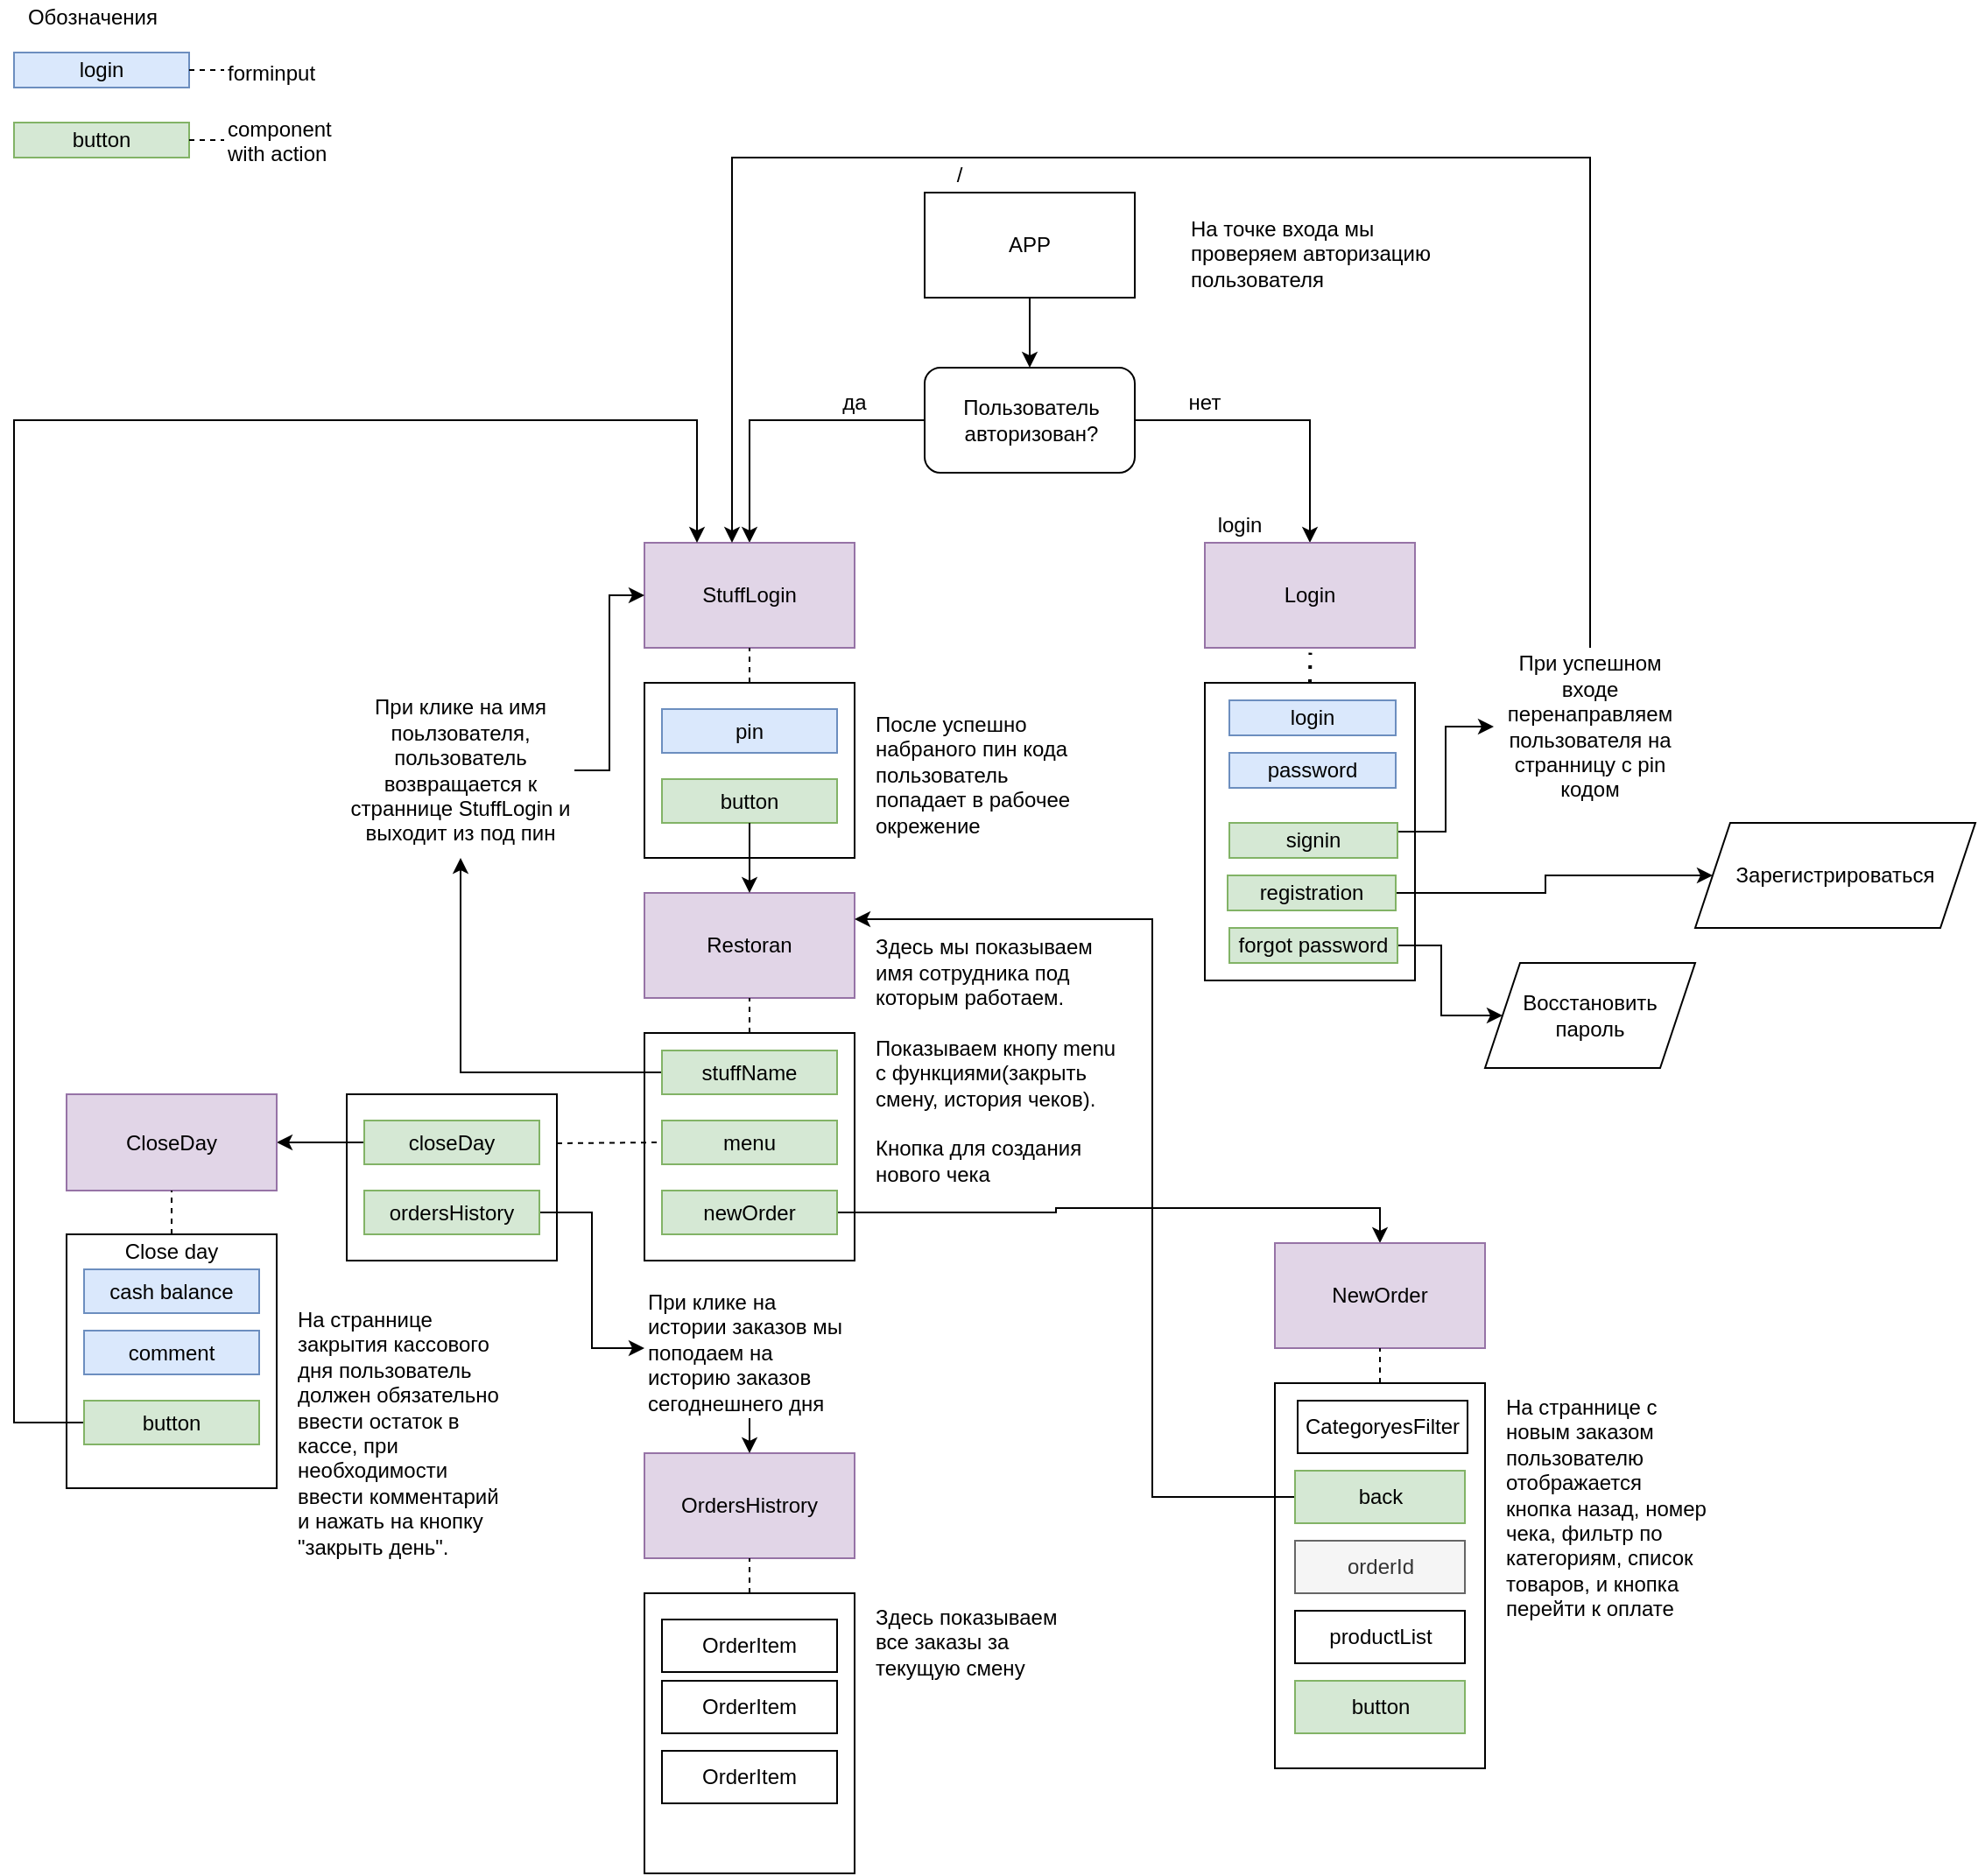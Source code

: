 <mxfile version="14.1.1" type="github" pages="2">
  <diagram id="w1IGCY3nbmWGk3qCiq3O" name="Scenarios">
    <mxGraphModel dx="2566" dy="2145" grid="1" gridSize="10" guides="1" tooltips="1" connect="1" arrows="1" fold="1" page="1" pageScale="1" pageWidth="827" pageHeight="1169" math="0" shadow="0">
      <root>
        <mxCell id="0" />
        <mxCell id="1" parent="0" />
        <mxCell id="aNe1XFJ8YNY24CfK5yjk-10" value="" style="rounded=0;whiteSpace=wrap;html=1;align=center;" vertex="1" parent="1">
          <mxGeometry x="400" y="320" width="120" height="170" as="geometry" />
        </mxCell>
        <mxCell id="w2oGDDwC-yfaYsdd0_vw-14" style="edgeStyle=orthogonalEdgeStyle;rounded=0;orthogonalLoop=1;jettySize=auto;html=1;exitX=0.5;exitY=1;exitDx=0;exitDy=0;entryX=0.5;entryY=0;entryDx=0;entryDy=0;" edge="1" parent="1" source="w2oGDDwC-yfaYsdd0_vw-1" target="w2oGDDwC-yfaYsdd0_vw-8">
          <mxGeometry relative="1" as="geometry" />
        </mxCell>
        <mxCell id="w2oGDDwC-yfaYsdd0_vw-1" value="APP" style="rounded=0;whiteSpace=wrap;html=1;" vertex="1" parent="1">
          <mxGeometry x="240" y="40" width="120" height="60" as="geometry" />
        </mxCell>
        <mxCell id="w2oGDDwC-yfaYsdd0_vw-2" value="На точке входа мы проверяем авторизацию пользователя" style="text;html=1;strokeColor=none;fillColor=none;align=left;verticalAlign=middle;whiteSpace=wrap;rounded=0;" vertex="1" parent="1">
          <mxGeometry x="390" y="50" width="170" height="50" as="geometry" />
        </mxCell>
        <mxCell id="w2oGDDwC-yfaYsdd0_vw-3" value="/" style="text;html=1;strokeColor=none;fillColor=none;align=center;verticalAlign=middle;whiteSpace=wrap;rounded=0;" vertex="1" parent="1">
          <mxGeometry x="240" y="20" width="40" height="20" as="geometry" />
        </mxCell>
        <mxCell id="w2oGDDwC-yfaYsdd0_vw-12" style="edgeStyle=orthogonalEdgeStyle;rounded=0;orthogonalLoop=1;jettySize=auto;html=1;exitX=0;exitY=0.5;exitDx=0;exitDy=0;" edge="1" parent="1" source="w2oGDDwC-yfaYsdd0_vw-8" target="w2oGDDwC-yfaYsdd0_vw-10">
          <mxGeometry relative="1" as="geometry" />
        </mxCell>
        <mxCell id="w2oGDDwC-yfaYsdd0_vw-16" style="edgeStyle=orthogonalEdgeStyle;rounded=0;orthogonalLoop=1;jettySize=auto;html=1;exitX=1;exitY=0.5;exitDx=0;exitDy=0;entryX=0.5;entryY=0;entryDx=0;entryDy=0;" edge="1" parent="1" source="w2oGDDwC-yfaYsdd0_vw-8" target="w2oGDDwC-yfaYsdd0_vw-15">
          <mxGeometry relative="1" as="geometry" />
        </mxCell>
        <mxCell id="w2oGDDwC-yfaYsdd0_vw-8" value="&lt;div style=&quot;text-align: center&quot;&gt;&lt;span&gt;Пользователь авторизован?&lt;/span&gt;&lt;/div&gt;" style="rounded=1;whiteSpace=wrap;html=1;align=left;" vertex="1" parent="1">
          <mxGeometry x="240" y="140" width="120" height="60" as="geometry" />
        </mxCell>
        <mxCell id="w2oGDDwC-yfaYsdd0_vw-10" value="StuffLogin" style="rounded=0;whiteSpace=wrap;html=1;align=center;fillColor=#e1d5e7;strokeColor=#9673a6;" vertex="1" parent="1">
          <mxGeometry x="80" y="240" width="120" height="60" as="geometry" />
        </mxCell>
        <mxCell id="w2oGDDwC-yfaYsdd0_vw-13" value="да" style="text;html=1;strokeColor=none;fillColor=none;align=center;verticalAlign=middle;whiteSpace=wrap;rounded=0;" vertex="1" parent="1">
          <mxGeometry x="180" y="150" width="40" height="20" as="geometry" />
        </mxCell>
        <mxCell id="w2oGDDwC-yfaYsdd0_vw-15" value="Login" style="rounded=0;whiteSpace=wrap;html=1;align=center;fillColor=#e1d5e7;strokeColor=#9673a6;" vertex="1" parent="1">
          <mxGeometry x="400" y="240" width="120" height="60" as="geometry" />
        </mxCell>
        <mxCell id="w2oGDDwC-yfaYsdd0_vw-17" value="нет" style="text;html=1;strokeColor=none;fillColor=none;align=center;verticalAlign=middle;whiteSpace=wrap;rounded=0;" vertex="1" parent="1">
          <mxGeometry x="380" y="150" width="40" height="20" as="geometry" />
        </mxCell>
        <mxCell id="w2oGDDwC-yfaYsdd0_vw-31" value="Восстановить пароль" style="shape=parallelogram;perimeter=parallelogramPerimeter;whiteSpace=wrap;html=1;fixedSize=1;align=center;" vertex="1" parent="1">
          <mxGeometry x="560" y="480" width="120" height="60" as="geometry" />
        </mxCell>
        <mxCell id="w2oGDDwC-yfaYsdd0_vw-33" value="Зарегистрироваться" style="shape=parallelogram;perimeter=parallelogramPerimeter;whiteSpace=wrap;html=1;fixedSize=1;align=center;" vertex="1" parent="1">
          <mxGeometry x="680" y="400" width="160" height="60" as="geometry" />
        </mxCell>
        <mxCell id="w2oGDDwC-yfaYsdd0_vw-34" value="login" style="text;html=1;strokeColor=none;fillColor=none;align=center;verticalAlign=middle;whiteSpace=wrap;rounded=0;" vertex="1" parent="1">
          <mxGeometry x="400" y="220" width="40" height="20" as="geometry" />
        </mxCell>
        <mxCell id="aNe1XFJ8YNY24CfK5yjk-3" value="Restoran" style="rounded=0;whiteSpace=wrap;html=1;align=center;fillColor=#e1d5e7;strokeColor=#9673a6;" vertex="1" parent="1">
          <mxGeometry x="80" y="440" width="120" height="60" as="geometry" />
        </mxCell>
        <mxCell id="aNe1XFJ8YNY24CfK5yjk-7" value="login" style="rounded=0;whiteSpace=wrap;html=1;align=center;fillColor=#dae8fc;strokeColor=#6c8ebf;" vertex="1" parent="1">
          <mxGeometry x="414" y="330" width="95" height="20" as="geometry" />
        </mxCell>
        <mxCell id="aNe1XFJ8YNY24CfK5yjk-8" value="password" style="rounded=0;whiteSpace=wrap;html=1;align=center;fillColor=#dae8fc;strokeColor=#6c8ebf;" vertex="1" parent="1">
          <mxGeometry x="414" y="360" width="95" height="20" as="geometry" />
        </mxCell>
        <mxCell id="avErxySmuJCmImi-LPeo-18" style="edgeStyle=orthogonalEdgeStyle;rounded=0;orthogonalLoop=1;jettySize=auto;html=1;exitX=1;exitY=0.25;exitDx=0;exitDy=0;entryX=0;entryY=0.5;entryDx=0;entryDy=0;" edge="1" parent="1" source="aNe1XFJ8YNY24CfK5yjk-11" target="aNe1XFJ8YNY24CfK5yjk-15">
          <mxGeometry relative="1" as="geometry" />
        </mxCell>
        <mxCell id="aNe1XFJ8YNY24CfK5yjk-11" value="signin" style="rounded=0;whiteSpace=wrap;html=1;align=center;fillColor=#d5e8d4;strokeColor=#82b366;" vertex="1" parent="1">
          <mxGeometry x="414" y="400" width="96" height="20" as="geometry" />
        </mxCell>
        <mxCell id="avErxySmuJCmImi-LPeo-17" style="edgeStyle=orthogonalEdgeStyle;rounded=0;orthogonalLoop=1;jettySize=auto;html=1;exitX=1;exitY=0.5;exitDx=0;exitDy=0;entryX=0;entryY=0.5;entryDx=0;entryDy=0;" edge="1" parent="1" source="aNe1XFJ8YNY24CfK5yjk-12" target="w2oGDDwC-yfaYsdd0_vw-33">
          <mxGeometry relative="1" as="geometry" />
        </mxCell>
        <mxCell id="aNe1XFJ8YNY24CfK5yjk-12" value="registration" style="rounded=0;whiteSpace=wrap;html=1;align=center;fillColor=#d5e8d4;strokeColor=#82b366;" vertex="1" parent="1">
          <mxGeometry x="413" y="430" width="96" height="20" as="geometry" />
        </mxCell>
        <mxCell id="avErxySmuJCmImi-LPeo-16" style="edgeStyle=orthogonalEdgeStyle;rounded=0;orthogonalLoop=1;jettySize=auto;html=1;entryX=0;entryY=0.5;entryDx=0;entryDy=0;" edge="1" parent="1" source="aNe1XFJ8YNY24CfK5yjk-13" target="w2oGDDwC-yfaYsdd0_vw-31">
          <mxGeometry relative="1" as="geometry" />
        </mxCell>
        <mxCell id="aNe1XFJ8YNY24CfK5yjk-13" value="forgot password" style="rounded=0;whiteSpace=wrap;html=1;align=center;fillColor=#d5e8d4;strokeColor=#82b366;" vertex="1" parent="1">
          <mxGeometry x="414" y="460" width="96" height="20" as="geometry" />
        </mxCell>
        <mxCell id="aNe1XFJ8YNY24CfK5yjk-14" value="" style="endArrow=none;dashed=1;html=1;dashPattern=1 3;strokeWidth=2;entryX=0.502;entryY=1.047;entryDx=0;entryDy=0;entryPerimeter=0;exitX=0.5;exitY=0;exitDx=0;exitDy=0;" edge="1" parent="1" source="aNe1XFJ8YNY24CfK5yjk-10" target="w2oGDDwC-yfaYsdd0_vw-15">
          <mxGeometry width="50" height="50" relative="1" as="geometry">
            <mxPoint x="400" y="380" as="sourcePoint" />
            <mxPoint x="457" y="310" as="targetPoint" />
          </mxGeometry>
        </mxCell>
        <mxCell id="aNe1XFJ8YNY24CfK5yjk-18" style="edgeStyle=orthogonalEdgeStyle;rounded=0;orthogonalLoop=1;jettySize=auto;html=1;exitX=0.5;exitY=0;exitDx=0;exitDy=0;" edge="1" parent="1" source="aNe1XFJ8YNY24CfK5yjk-15">
          <mxGeometry relative="1" as="geometry">
            <mxPoint x="130" y="240" as="targetPoint" />
            <Array as="points">
              <mxPoint x="620" y="20" />
              <mxPoint x="130" y="20" />
            </Array>
          </mxGeometry>
        </mxCell>
        <mxCell id="aNe1XFJ8YNY24CfK5yjk-15" value="При успешном входе перенаправляем пользователя на странницу с pin кодом" style="text;html=1;strokeColor=none;fillColor=none;align=center;verticalAlign=middle;whiteSpace=wrap;rounded=0;" vertex="1" parent="1">
          <mxGeometry x="565" y="300" width="110" height="90" as="geometry" />
        </mxCell>
        <mxCell id="aNe1XFJ8YNY24CfK5yjk-27" value="" style="endArrow=none;dashed=1;html=1;entryX=0.5;entryY=1;entryDx=0;entryDy=0;exitX=0.5;exitY=0;exitDx=0;exitDy=0;" edge="1" parent="1" source="aNe1XFJ8YNY24CfK5yjk-24" target="w2oGDDwC-yfaYsdd0_vw-10">
          <mxGeometry width="50" height="50" relative="1" as="geometry">
            <mxPoint x="61" y="270" as="sourcePoint" />
            <mxPoint x="110" y="280" as="targetPoint" />
          </mxGeometry>
        </mxCell>
        <mxCell id="aNe1XFJ8YNY24CfK5yjk-32" value="" style="rounded=0;whiteSpace=wrap;html=1;align=right;" vertex="1" parent="1">
          <mxGeometry x="80" y="520" width="120" height="130" as="geometry" />
        </mxCell>
        <mxCell id="aNe1XFJ8YNY24CfK5yjk-33" value="" style="endArrow=none;dashed=1;html=1;entryX=0.5;entryY=1;entryDx=0;entryDy=0;exitX=0.5;exitY=0;exitDx=0;exitDy=0;" edge="1" parent="1" source="aNe1XFJ8YNY24CfK5yjk-32" target="aNe1XFJ8YNY24CfK5yjk-3">
          <mxGeometry width="50" height="50" relative="1" as="geometry">
            <mxPoint x="170" y="570" as="sourcePoint" />
            <mxPoint x="220" y="520" as="targetPoint" />
          </mxGeometry>
        </mxCell>
        <mxCell id="aNe1XFJ8YNY24CfK5yjk-48" style="edgeStyle=orthogonalEdgeStyle;rounded=0;orthogonalLoop=1;jettySize=auto;html=1;exitX=0;exitY=0.5;exitDx=0;exitDy=0;entryX=0.5;entryY=1;entryDx=0;entryDy=0;" edge="1" parent="1" source="aNe1XFJ8YNY24CfK5yjk-36" target="aNe1XFJ8YNY24CfK5yjk-51">
          <mxGeometry relative="1" as="geometry">
            <mxPoint x="-180" y="510" as="targetPoint" />
          </mxGeometry>
        </mxCell>
        <mxCell id="aNe1XFJ8YNY24CfK5yjk-36" value="stuffName" style="rounded=0;whiteSpace=wrap;html=1;align=center;fillColor=#d5e8d4;strokeColor=#82b366;" vertex="1" parent="1">
          <mxGeometry x="90" y="530" width="100" height="25" as="geometry" />
        </mxCell>
        <mxCell id="aNe1XFJ8YNY24CfK5yjk-38" value="menu" style="rounded=0;whiteSpace=wrap;html=1;align=center;fillColor=#d5e8d4;strokeColor=#82b366;" vertex="1" parent="1">
          <mxGeometry x="90" y="570" width="100" height="25" as="geometry" />
        </mxCell>
        <mxCell id="avErxySmuJCmImi-LPeo-57" style="edgeStyle=orthogonalEdgeStyle;rounded=0;orthogonalLoop=1;jettySize=auto;html=1;" edge="1" parent="1" source="aNe1XFJ8YNY24CfK5yjk-39" target="avErxySmuJCmImi-LPeo-47">
          <mxGeometry relative="1" as="geometry" />
        </mxCell>
        <mxCell id="aNe1XFJ8YNY24CfK5yjk-39" value="newOrder" style="rounded=0;whiteSpace=wrap;html=1;align=center;fillColor=#d5e8d4;strokeColor=#82b366;" vertex="1" parent="1">
          <mxGeometry x="90" y="610" width="100" height="25" as="geometry" />
        </mxCell>
        <mxCell id="aNe1XFJ8YNY24CfK5yjk-40" value="" style="endArrow=none;dashed=1;html=1;entryX=0;entryY=0.5;entryDx=0;entryDy=0;" edge="1" parent="1" target="aNe1XFJ8YNY24CfK5yjk-38">
          <mxGeometry width="50" height="50" relative="1" as="geometry">
            <mxPoint x="30" y="583" as="sourcePoint" />
            <mxPoint y="540" as="targetPoint" />
          </mxGeometry>
        </mxCell>
        <mxCell id="aNe1XFJ8YNY24CfK5yjk-42" value="" style="rounded=0;whiteSpace=wrap;html=1;align=right;" vertex="1" parent="1">
          <mxGeometry x="-90" y="555" width="120" height="95" as="geometry" />
        </mxCell>
        <mxCell id="avErxySmuJCmImi-LPeo-3" style="edgeStyle=orthogonalEdgeStyle;rounded=0;orthogonalLoop=1;jettySize=auto;html=1;exitX=0;exitY=0.5;exitDx=0;exitDy=0;entryX=1;entryY=0.5;entryDx=0;entryDy=0;" edge="1" parent="1" source="aNe1XFJ8YNY24CfK5yjk-44" target="avErxySmuJCmImi-LPeo-2">
          <mxGeometry relative="1" as="geometry" />
        </mxCell>
        <mxCell id="aNe1XFJ8YNY24CfK5yjk-44" value="closeDay" style="rounded=0;whiteSpace=wrap;html=1;align=center;fillColor=#d5e8d4;strokeColor=#82b366;" vertex="1" parent="1">
          <mxGeometry x="-80" y="570" width="100" height="25" as="geometry" />
        </mxCell>
        <mxCell id="avErxySmuJCmImi-LPeo-22" style="edgeStyle=orthogonalEdgeStyle;rounded=0;orthogonalLoop=1;jettySize=auto;html=1;entryX=0;entryY=0.5;entryDx=0;entryDy=0;" edge="1" parent="1" source="aNe1XFJ8YNY24CfK5yjk-46" target="avErxySmuJCmImi-LPeo-21">
          <mxGeometry relative="1" as="geometry" />
        </mxCell>
        <mxCell id="aNe1XFJ8YNY24CfK5yjk-46" value="ordersHistory" style="rounded=0;whiteSpace=wrap;html=1;align=center;fillColor=#d5e8d4;strokeColor=#82b366;" vertex="1" parent="1">
          <mxGeometry x="-80" y="610" width="100" height="25" as="geometry" />
        </mxCell>
        <mxCell id="avErxySmuJCmImi-LPeo-43" style="edgeStyle=orthogonalEdgeStyle;rounded=0;orthogonalLoop=1;jettySize=auto;html=1;entryX=0;entryY=0.5;entryDx=0;entryDy=0;" edge="1" parent="1" source="aNe1XFJ8YNY24CfK5yjk-51" target="w2oGDDwC-yfaYsdd0_vw-10">
          <mxGeometry relative="1" as="geometry" />
        </mxCell>
        <mxCell id="aNe1XFJ8YNY24CfK5yjk-51" value="При клике на имя поьлзователя, пользователь возвращается к страннице StuffLogin и выходит из под пин" style="text;html=1;strokeColor=none;fillColor=none;align=center;verticalAlign=middle;whiteSpace=wrap;rounded=0;" vertex="1" parent="1">
          <mxGeometry x="-90" y="320" width="130" height="100" as="geometry" />
        </mxCell>
        <mxCell id="avErxySmuJCmImi-LPeo-2" value="CloseDay" style="rounded=0;whiteSpace=wrap;html=1;align=center;fillColor=#e1d5e7;strokeColor=#9673a6;" vertex="1" parent="1">
          <mxGeometry x="-250" y="555" width="120" height="55" as="geometry" />
        </mxCell>
        <mxCell id="avErxySmuJCmImi-LPeo-4" value="" style="rounded=0;whiteSpace=wrap;html=1;align=right;" vertex="1" parent="1">
          <mxGeometry x="-250" y="635" width="120" height="145" as="geometry" />
        </mxCell>
        <mxCell id="avErxySmuJCmImi-LPeo-12" style="edgeStyle=orthogonalEdgeStyle;rounded=0;orthogonalLoop=1;jettySize=auto;html=1;exitX=0;exitY=0.5;exitDx=0;exitDy=0;entryX=0.25;entryY=0;entryDx=0;entryDy=0;" edge="1" parent="1" source="avErxySmuJCmImi-LPeo-10" target="w2oGDDwC-yfaYsdd0_vw-10">
          <mxGeometry relative="1" as="geometry">
            <mxPoint x="110" y="170" as="targetPoint" />
            <Array as="points">
              <mxPoint x="-280" y="743" />
              <mxPoint x="-280" y="170" />
              <mxPoint x="110" y="170" />
            </Array>
          </mxGeometry>
        </mxCell>
        <mxCell id="avErxySmuJCmImi-LPeo-5" value="cash balance" style="rounded=0;whiteSpace=wrap;html=1;align=center;fillColor=#dae8fc;strokeColor=#6c8ebf;" vertex="1" parent="1">
          <mxGeometry x="-240" y="655" width="100" height="25" as="geometry" />
        </mxCell>
        <mxCell id="avErxySmuJCmImi-LPeo-6" value="Close day" style="text;html=1;strokeColor=none;fillColor=none;align=center;verticalAlign=middle;whiteSpace=wrap;rounded=0;" vertex="1" parent="1">
          <mxGeometry x="-250" y="635" width="120" height="20" as="geometry" />
        </mxCell>
        <mxCell id="avErxySmuJCmImi-LPeo-7" value="comment" style="rounded=0;whiteSpace=wrap;html=1;align=center;fillColor=#dae8fc;strokeColor=#6c8ebf;" vertex="1" parent="1">
          <mxGeometry x="-240" y="690" width="100" height="25" as="geometry" />
        </mxCell>
        <mxCell id="avErxySmuJCmImi-LPeo-10" value="button" style="rounded=0;whiteSpace=wrap;html=1;align=center;fillColor=#d5e8d4;strokeColor=#82b366;" vertex="1" parent="1">
          <mxGeometry x="-240" y="730" width="100" height="25" as="geometry" />
        </mxCell>
        <mxCell id="avErxySmuJCmImi-LPeo-11" value="На страннице закрытия кассового дня пользователь должен обязательно ввести остаток в кассе, при необходимости ввести комментарий и нажать на кнопку &quot;закрыть день&quot;.&amp;nbsp;" style="text;html=1;strokeColor=none;fillColor=none;align=left;verticalAlign=top;whiteSpace=wrap;rounded=0;" vertex="1" parent="1">
          <mxGeometry x="-120" y="670" width="120" height="170" as="geometry" />
        </mxCell>
        <mxCell id="avErxySmuJCmImi-LPeo-13" value="" style="endArrow=none;dashed=1;html=1;entryX=0.5;entryY=1;entryDx=0;entryDy=0;exitX=0.5;exitY=0;exitDx=0;exitDy=0;" edge="1" parent="1" source="avErxySmuJCmImi-LPeo-6" target="avErxySmuJCmImi-LPeo-2">
          <mxGeometry width="50" height="50" relative="1" as="geometry">
            <mxPoint x="-210" y="650" as="sourcePoint" />
            <mxPoint x="-160" y="600" as="targetPoint" />
          </mxGeometry>
        </mxCell>
        <mxCell id="avErxySmuJCmImi-LPeo-20" value="OrdersHistrory" style="rounded=0;whiteSpace=wrap;html=1;align=center;fillColor=#e1d5e7;strokeColor=#9673a6;" vertex="1" parent="1">
          <mxGeometry x="80" y="760" width="120" height="60" as="geometry" />
        </mxCell>
        <mxCell id="avErxySmuJCmImi-LPeo-23" style="edgeStyle=orthogonalEdgeStyle;rounded=0;orthogonalLoop=1;jettySize=auto;html=1;exitX=0.5;exitY=1;exitDx=0;exitDy=0;entryX=0.5;entryY=0;entryDx=0;entryDy=0;" edge="1" parent="1" source="avErxySmuJCmImi-LPeo-21" target="avErxySmuJCmImi-LPeo-20">
          <mxGeometry relative="1" as="geometry" />
        </mxCell>
        <mxCell id="avErxySmuJCmImi-LPeo-21" value="При клике на истории заказов мы поподаем на историю заказов сегоднешнего дня" style="text;html=1;strokeColor=none;fillColor=none;align=left;verticalAlign=top;whiteSpace=wrap;rounded=0;" vertex="1" parent="1">
          <mxGeometry x="80" y="660" width="120" height="80" as="geometry" />
        </mxCell>
        <mxCell id="avErxySmuJCmImi-LPeo-24" value="" style="rounded=0;whiteSpace=wrap;html=1;align=center;" vertex="1" parent="1">
          <mxGeometry x="80" y="840" width="120" height="160" as="geometry" />
        </mxCell>
        <mxCell id="avErxySmuJCmImi-LPeo-25" value="" style="endArrow=none;dashed=1;html=1;entryX=0.5;entryY=1;entryDx=0;entryDy=0;exitX=0.5;exitY=0;exitDx=0;exitDy=0;" edge="1" parent="1" source="avErxySmuJCmImi-LPeo-24" target="avErxySmuJCmImi-LPeo-20">
          <mxGeometry width="50" height="50" relative="1" as="geometry">
            <mxPoint x="110" y="860" as="sourcePoint" />
            <mxPoint x="160" y="810" as="targetPoint" />
          </mxGeometry>
        </mxCell>
        <mxCell id="avErxySmuJCmImi-LPeo-26" value="Здесь показываем все заказы за текущую смену" style="text;html=1;strokeColor=none;fillColor=none;align=left;verticalAlign=top;whiteSpace=wrap;rounded=0;" vertex="1" parent="1">
          <mxGeometry x="210" y="840" width="120" height="60" as="geometry" />
        </mxCell>
        <mxCell id="avErxySmuJCmImi-LPeo-27" value="OrderItem" style="rounded=0;whiteSpace=wrap;html=1;align=center;" vertex="1" parent="1">
          <mxGeometry x="90" y="855" width="100" height="30" as="geometry" />
        </mxCell>
        <mxCell id="avErxySmuJCmImi-LPeo-29" value="OrderItem" style="rounded=0;whiteSpace=wrap;html=1;align=center;" vertex="1" parent="1">
          <mxGeometry x="90" y="890" width="100" height="30" as="geometry" />
        </mxCell>
        <mxCell id="avErxySmuJCmImi-LPeo-30" value="OrderItem" style="rounded=0;whiteSpace=wrap;html=1;align=center;" vertex="1" parent="1">
          <mxGeometry x="90" y="930" width="100" height="30" as="geometry" />
        </mxCell>
        <mxCell id="avErxySmuJCmImi-LPeo-32" value="login" style="rounded=0;whiteSpace=wrap;html=1;align=center;fillColor=#dae8fc;strokeColor=#6c8ebf;" vertex="1" parent="1">
          <mxGeometry x="-280" y="-40" width="100" height="20" as="geometry" />
        </mxCell>
        <mxCell id="avErxySmuJCmImi-LPeo-33" value="Обозначения" style="text;html=1;strokeColor=none;fillColor=none;align=center;verticalAlign=middle;whiteSpace=wrap;rounded=0;" vertex="1" parent="1">
          <mxGeometry x="-280" y="-70" width="90" height="20" as="geometry" />
        </mxCell>
        <mxCell id="avErxySmuJCmImi-LPeo-34" value="forminput" style="text;html=1;strokeColor=none;fillColor=none;align=left;verticalAlign=top;whiteSpace=wrap;rounded=0;" vertex="1" parent="1">
          <mxGeometry x="-160" y="-42.5" width="60" height="25" as="geometry" />
        </mxCell>
        <mxCell id="avErxySmuJCmImi-LPeo-35" value="" style="endArrow=none;dashed=1;html=1;entryX=0;entryY=0.5;entryDx=0;entryDy=0;exitX=1;exitY=0.5;exitDx=0;exitDy=0;" edge="1" parent="1" source="avErxySmuJCmImi-LPeo-32" target="avErxySmuJCmImi-LPeo-34">
          <mxGeometry width="50" height="50" relative="1" as="geometry">
            <mxPoint x="-180" y="80" as="sourcePoint" />
            <mxPoint x="-130" y="30" as="targetPoint" />
          </mxGeometry>
        </mxCell>
        <mxCell id="avErxySmuJCmImi-LPeo-36" value="button" style="rounded=0;whiteSpace=wrap;html=1;align=center;fillColor=#d5e8d4;strokeColor=#82b366;" vertex="1" parent="1">
          <mxGeometry x="-280" width="100" height="20" as="geometry" />
        </mxCell>
        <mxCell id="avErxySmuJCmImi-LPeo-37" value="component with action" style="text;html=1;strokeColor=none;fillColor=none;align=left;verticalAlign=top;whiteSpace=wrap;rounded=0;" vertex="1" parent="1">
          <mxGeometry x="-160" y="-10" width="80" height="40" as="geometry" />
        </mxCell>
        <mxCell id="avErxySmuJCmImi-LPeo-38" value="" style="endArrow=none;dashed=1;html=1;entryX=0;entryY=0.5;entryDx=0;entryDy=0;exitX=1;exitY=0.5;exitDx=0;exitDy=0;" edge="1" parent="1" source="avErxySmuJCmImi-LPeo-36" target="avErxySmuJCmImi-LPeo-37">
          <mxGeometry width="50" height="50" relative="1" as="geometry">
            <mxPoint x="-200" y="40" as="sourcePoint" />
            <mxPoint x="-150" y="-10" as="targetPoint" />
          </mxGeometry>
        </mxCell>
        <mxCell id="avErxySmuJCmImi-LPeo-41" value="" style="group" vertex="1" connectable="0" parent="1">
          <mxGeometry x="80" y="320" width="120" height="100" as="geometry" />
        </mxCell>
        <mxCell id="aNe1XFJ8YNY24CfK5yjk-24" value="" style="rounded=0;whiteSpace=wrap;html=1;align=center;" vertex="1" parent="avErxySmuJCmImi-LPeo-41">
          <mxGeometry width="120" height="100" as="geometry" />
        </mxCell>
        <mxCell id="aNe1XFJ8YNY24CfK5yjk-25" value="pin" style="rounded=0;whiteSpace=wrap;html=1;align=center;fillColor=#dae8fc;strokeColor=#6c8ebf;" vertex="1" parent="avErxySmuJCmImi-LPeo-41">
          <mxGeometry x="10" y="15" width="100" height="25" as="geometry" />
        </mxCell>
        <mxCell id="aNe1XFJ8YNY24CfK5yjk-28" value="button" style="rounded=0;whiteSpace=wrap;html=1;align=center;fillColor=#d5e8d4;strokeColor=#82b366;" vertex="1" parent="avErxySmuJCmImi-LPeo-41">
          <mxGeometry x="10" y="55" width="100" height="25" as="geometry" />
        </mxCell>
        <mxCell id="aNe1XFJ8YNY24CfK5yjk-29" style="edgeStyle=orthogonalEdgeStyle;rounded=0;orthogonalLoop=1;jettySize=auto;html=1;exitX=0.5;exitY=1;exitDx=0;exitDy=0;" edge="1" parent="avErxySmuJCmImi-LPeo-41" source="aNe1XFJ8YNY24CfK5yjk-24" target="aNe1XFJ8YNY24CfK5yjk-24">
          <mxGeometry relative="1" as="geometry" />
        </mxCell>
        <mxCell id="avErxySmuJCmImi-LPeo-42" style="edgeStyle=orthogonalEdgeStyle;rounded=0;orthogonalLoop=1;jettySize=auto;html=1;exitX=0.5;exitY=1;exitDx=0;exitDy=0;entryX=0.5;entryY=0;entryDx=0;entryDy=0;" edge="1" parent="1" source="aNe1XFJ8YNY24CfK5yjk-28" target="aNe1XFJ8YNY24CfK5yjk-3">
          <mxGeometry relative="1" as="geometry" />
        </mxCell>
        <mxCell id="avErxySmuJCmImi-LPeo-47" value="NewOrder" style="rounded=0;whiteSpace=wrap;html=1;align=center;fillColor=#e1d5e7;strokeColor=#9673a6;" vertex="1" parent="1">
          <mxGeometry x="440" y="640" width="120" height="60" as="geometry" />
        </mxCell>
        <mxCell id="avErxySmuJCmImi-LPeo-48" value="" style="rounded=0;whiteSpace=wrap;html=1;align=center;" vertex="1" parent="1">
          <mxGeometry x="440" y="720" width="120" height="220" as="geometry" />
        </mxCell>
        <mxCell id="avErxySmuJCmImi-LPeo-49" value="На страннице с новым заказом пользователю отображается кнопка назад, номер чека, фильтр по категориям, список товаров, и кнопка перейти к оплате" style="text;html=1;strokeColor=none;fillColor=none;align=left;verticalAlign=top;whiteSpace=wrap;rounded=0;" vertex="1" parent="1">
          <mxGeometry x="570" y="720" width="120" height="140" as="geometry" />
        </mxCell>
        <mxCell id="avErxySmuJCmImi-LPeo-51" value="CategoryesFilter" style="rounded=0;whiteSpace=wrap;html=1;align=center;" vertex="1" parent="1">
          <mxGeometry x="453" y="730" width="97" height="30" as="geometry" />
        </mxCell>
        <mxCell id="avErxySmuJCmImi-LPeo-59" style="edgeStyle=orthogonalEdgeStyle;rounded=0;orthogonalLoop=1;jettySize=auto;html=1;entryX=1;entryY=0.25;entryDx=0;entryDy=0;" edge="1" parent="1" source="avErxySmuJCmImi-LPeo-52" target="aNe1XFJ8YNY24CfK5yjk-3">
          <mxGeometry relative="1" as="geometry">
            <mxPoint x="380" y="490" as="targetPoint" />
            <Array as="points">
              <mxPoint x="370" y="785" />
              <mxPoint x="370" y="455" />
            </Array>
          </mxGeometry>
        </mxCell>
        <mxCell id="avErxySmuJCmImi-LPeo-52" value="back" style="rounded=0;whiteSpace=wrap;html=1;align=center;fillColor=#d5e8d4;strokeColor=#82b366;" vertex="1" parent="1">
          <mxGeometry x="451.5" y="770" width="97" height="30" as="geometry" />
        </mxCell>
        <mxCell id="avErxySmuJCmImi-LPeo-53" value="orderId" style="rounded=0;whiteSpace=wrap;html=1;align=center;fillColor=#f5f5f5;strokeColor=#666666;fontColor=#333333;" vertex="1" parent="1">
          <mxGeometry x="451.5" y="810" width="97" height="30" as="geometry" />
        </mxCell>
        <mxCell id="avErxySmuJCmImi-LPeo-54" value="productList" style="rounded=0;whiteSpace=wrap;html=1;align=center;" vertex="1" parent="1">
          <mxGeometry x="451.5" y="850" width="97" height="30" as="geometry" />
        </mxCell>
        <mxCell id="avErxySmuJCmImi-LPeo-55" value="button" style="rounded=0;whiteSpace=wrap;html=1;align=center;fillColor=#d5e8d4;strokeColor=#82b366;" vertex="1" parent="1">
          <mxGeometry x="451.5" y="890" width="97" height="30" as="geometry" />
        </mxCell>
        <mxCell id="avErxySmuJCmImi-LPeo-56" value="" style="endArrow=none;dashed=1;html=1;entryX=0.5;entryY=1;entryDx=0;entryDy=0;" edge="1" parent="1" target="avErxySmuJCmImi-LPeo-47">
          <mxGeometry width="50" height="50" relative="1" as="geometry">
            <mxPoint x="500" y="720" as="sourcePoint" />
            <mxPoint x="560" y="710" as="targetPoint" />
          </mxGeometry>
        </mxCell>
        <mxCell id="aNe1XFJ8YNY24CfK5yjk-31" value="После успешно набраного пин кода пользователь попадает в рабочее окрежение" style="text;html=1;strokeColor=none;fillColor=none;align=left;verticalAlign=top;whiteSpace=wrap;rounded=0;" vertex="1" parent="1">
          <mxGeometry x="210" y="330" width="120" height="80" as="geometry" />
        </mxCell>
        <mxCell id="aNe1XFJ8YNY24CfK5yjk-34" value="Здесь мы показываем имя сотрудника под которым работаем.&lt;br&gt;&lt;br&gt;Показываем кнопу menu с функциями(закрыть смену, история чеков).&lt;br&gt;&lt;br&gt;Кнопка для создания нового чека&lt;br&gt;&lt;br&gt;" style="text;html=1;strokeColor=none;fillColor=none;align=left;verticalAlign=middle;whiteSpace=wrap;rounded=0;" vertex="1" parent="1">
          <mxGeometry x="210" y="482.5" width="140" height="120" as="geometry" />
        </mxCell>
      </root>
    </mxGraphModel>
  </diagram>
  <diagram id="Fdd5uCRcAM72iZbEjS7j" name="SignIn">
    <mxGraphModel dx="479" dy="314" grid="1" gridSize="10" guides="1" tooltips="1" connect="1" arrows="1" fold="1" page="1" pageScale="1" pageWidth="827" pageHeight="1169" math="0" shadow="0">
      <root>
        <mxCell id="MEYYuDmpujNnPS7k1JJJ-0" />
        <mxCell id="MEYYuDmpujNnPS7k1JJJ-1" parent="MEYYuDmpujNnPS7k1JJJ-0" />
        <mxCell id="MEYYuDmpujNnPS7k1JJJ-2" value="" style="rounded=0;whiteSpace=wrap;html=1;align=left;" vertex="1" parent="MEYYuDmpujNnPS7k1JJJ-1">
          <mxGeometry x="280" y="150" width="190" height="210" as="geometry" />
        </mxCell>
        <mxCell id="MEYYuDmpujNnPS7k1JJJ-3" value="" style="rounded=0;whiteSpace=wrap;html=1;align=left;" vertex="1" parent="MEYYuDmpujNnPS7k1JJJ-1">
          <mxGeometry x="315" y="170" width="120" height="170" as="geometry" />
        </mxCell>
        <mxCell id="MEYYuDmpujNnPS7k1JJJ-4" value="" style="rounded=0;whiteSpace=wrap;html=1;align=left;" vertex="1" parent="MEYYuDmpujNnPS7k1JJJ-1">
          <mxGeometry x="327.5" y="180" width="95" height="47.5" as="geometry" />
        </mxCell>
        <mxCell id="MEYYuDmpujNnPS7k1JJJ-5" value="container" style="text;html=1;strokeColor=none;fillColor=none;align=center;verticalAlign=middle;whiteSpace=wrap;rounded=0;" vertex="1" parent="MEYYuDmpujNnPS7k1JJJ-1">
          <mxGeometry x="287.5" y="130" width="32.5" height="20" as="geometry" />
        </mxCell>
        <mxCell id="MEYYuDmpujNnPS7k1JJJ-6" value="Text" style="text;html=1;strokeColor=none;fillColor=none;align=center;verticalAlign=middle;whiteSpace=wrap;rounded=0;" vertex="1" parent="MEYYuDmpujNnPS7k1JJJ-1">
          <mxGeometry x="315" y="150" width="40" height="20" as="geometry" />
        </mxCell>
      </root>
    </mxGraphModel>
  </diagram>
</mxfile>
